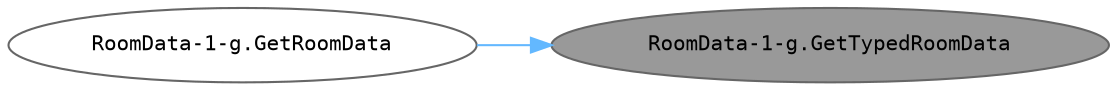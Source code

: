 digraph "RoomData-1-g.GetTypedRoomData"
{
 // INTERACTIVE_SVG=YES
 // LATEX_PDF_SIZE
  bgcolor="transparent";
  edge [fontname=Helvetica,fontsize=10,labelfontname=Helvetica,labelfontsize=10];
  node [fontname=Helvetica,fontsize=10,fontname=Consolas fontsize=10 style=filled height=0.2 width=0.4 margin=0.1];
  rankdir="RL";
  Node1 [id="Node000001",label="RoomData-1-g.GetTypedRoomData",height=0.2,width=0.4,color="gray40", fillcolor="grey60", style="filled", fontcolor="black",tooltip="제네릭 타입으로 명확하게 캐스팅된 RoomLevel 데이터를 반환합니다."];
  Node1 -> Node2 [id="edge1_Node000001_Node000002",dir="back",color="steelblue1",style="solid",tooltip=" "];
  Node2 [id="Node000002",label="RoomData-1-g.GetRoomData",height=0.2,width=0.4,color="grey40", fillcolor="white", style="filled",URL="$class_room_data-1-g.html#a28bbbf6a4416a7579fca24159e319de0",tooltip="주어진 레벨에 해당하는 RoomLevel 데이터를 반환합니다."];
}
